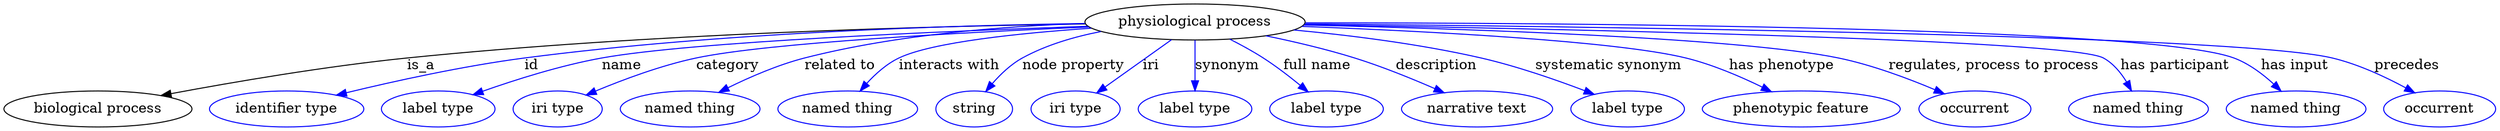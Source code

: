 digraph {
	graph [bb="0,0,2002.7,122"];
	node [label="\N"];
	"physiological process"	 [height=0.5,
		label="physiological process",
		pos="963.2,104",
		width=2.4025];
	"biological process"	 [height=0.5,
		pos="74.205,18",
		width=2.0612];
	"physiological process" -> "biological process"	 [label=is_a,
		lp="347.48,61",
		pos="e,127.93,30.597 876.89,102.35 755.64,99.288 528.15,90.793 335.65,68 267.53,59.934 190.51,44.412 137.81,32.792"];
	id	 [color=blue,
		height=0.5,
		label="identifier type",
		pos="226.2,18",
		width=1.652];
	"physiological process" -> id	 [color=blue,
		label=id,
		lp="435.65,61",
		pos="e,268.54,30.828 876.73,102.55 770.75,99.774 585.93,91.661 429.32,68 377.23,60.132 318.97,45.129 278.25,33.603",
		style=solid];
	name	 [color=blue,
		height=0.5,
		label="label type",
		pos="348.2,18",
		width=1.2425];
	"physiological process" -> name	 [color=blue,
		label=name,
		lp="508.36,61",
		pos="e,378.88,31.186 878.7,100.13 763.75,94.427 564.25,82.806 492.89,68 456.69,60.49 417.11,46.38 388.52,35.059",
		style=solid];
	category	 [color=blue,
		height=0.5,
		label="iri type",
		pos="446.2,18",
		width=0.9834];
	"physiological process" -> category	 [color=blue,
		label=category,
		lp="592.3,61",
		pos="e,471.12,30.819 879.49,99.311 781.42,93.301 625.06,81.971 568.01,68 537.24,60.463 504.08,46.431 480.14,35.146",
		style=solid];
	"related to"	 [color=blue,
		height=0.5,
		label="named thing",
		pos="553.2,18",
		width=1.5019];
	"physiological process" -> "related to"	 [color=blue,
		label="related to",
		lp="681.44,61",
		pos="e,579.33,33.978 881.97,97.666 805.23,91.114 695.91,80.149 654.73,68 631.57,61.167 607.25,49.373 588.22,38.954",
		style=solid];
	"interacts with"	 [color=blue,
		height=0.5,
		label="named thing",
		pos="679.2,18",
		width=1.5019];
	"physiological process" -> "interacts with"	 [color=blue,
		label="interacts with",
		lp="769.11,61",
		pos="e,692.44,35.68 883.64,96.918 827.1,90.911 756.73,81.166 730.39,68 718.59,62.098 707.76,52.483 699.14,43.253",
		style=solid];
	"node property"	 [color=blue,
		height=0.5,
		label=string,
		pos="781.2,18",
		width=0.8403];
	"physiological process" -> "node property"	 [color=blue,
		label="node property",
		lp="866.28,61",
		pos="e,792.58,34.718 892.98,93.446 870.81,88.066 846.94,80.012 827.06,68 816.3,61.498 806.54,51.726 798.82,42.542",
		style=solid];
	iri	 [color=blue,
		height=0.5,
		label="iri type",
		pos="865.2,18",
		width=0.9834];
	"physiological process" -> iri	 [color=blue,
		label=iri,
		lp="926.43,61",
		pos="e,883.18,33.772 942.9,86.181 927.77,72.905 907.01,54.684 890.75,40.419",
		style=solid];
	synonym	 [color=blue,
		height=0.5,
		label="label type",
		pos="963.2,18",
		width=1.2425];
	"physiological process" -> synonym	 [color=blue,
		label=synonym,
		lp="988.87,61",
		pos="e,963.2,36.212 963.2,85.762 963.2,74.36 963.2,59.434 963.2,46.494",
		style=solid];
	"full name"	 [color=blue,
		height=0.5,
		label="label type",
		pos="1070.2,18",
		width=1.2425];
	"physiological process" -> "full name"	 [color=blue,
		label="full name",
		lp="1060.8,61",
		pos="e,1054.1,35.042 991.61,86.844 1000.4,81.172 1009.9,74.613 1018.2,68 1028.1,60.154 1038.2,50.758 1046.9,42.24",
		style=solid];
	description	 [color=blue,
		height=0.5,
		label="narrative text",
		pos="1190.2,18",
		width=1.5834];
	"physiological process" -> description	 [color=blue,
		label=description,
		lp="1153.3,61",
		pos="e,1162.3,33.937 1020.4,90.456 1042.8,84.494 1068.5,76.828 1091.2,68 1112.4,59.76 1135.1,48.487 1153.4,38.73",
		style=solid];
	"systematic synonym"	 [color=blue,
		height=0.5,
		label="label type",
		pos="1310.2,18",
		width=1.2425];
	"physiological process" -> "systematic synonym"	 [color=blue,
		label="systematic synonym",
		lp="1287.2,61",
		pos="e,1281.3,32.069 1041,96.038 1084.7,90.445 1140.1,81.505 1188.2,68 1217.1,59.894 1248.3,46.997 1272,36.332",
		style=solid];
	"has phenotype"	 [color=blue,
		height=0.5,
		label="phenotypic feature",
		pos="1449.2,18",
		width=2.1155];
	"physiological process" -> "has phenotype"	 [color=blue,
		label="has phenotype",
		lp="1423.4,61",
		pos="e,1422,34.889 1047.5,99.717 1143.3,94.213 1293.6,83.483 1348.2,68 1370.9,61.575 1394.5,50.145 1413.2,39.834",
		style=solid];
	"regulates, process to process"	 [color=blue,
		height=0.5,
		label=occurrent,
		pos="1587.2,18",
		width=1.2082];
	"physiological process" -> "regulates, process to process"	 [color=blue,
		label="regulates, process to process",
		lp="1587.9,61",
		pos="e,1559.9,32.362 1048.8,101.22 1171.2,96.682 1390.2,86.284 1467.2,68 1496.3,61.082 1527.5,47.899 1550.8,36.806",
		style=solid];
	"has participant"	 [color=blue,
		height=0.5,
		label="named thing",
		pos="1717.2,18",
		width=1.5019];
	"physiological process" -> "has participant"	 [color=blue,
		label="has participant",
		lp="1732.2,61",
		pos="e,1706.3,35.667 1049.9,103.25 1226.7,101.19 1616.3,93.759 1671.2,68 1682.6,62.65 1692.5,53.069 1700.1,43.716",
		style=solid];
	"has input"	 [color=blue,
		height=0.5,
		label="named thing",
		pos="1843.2,18",
		width=1.5019];
	"physiological process" -> "has input"	 [color=blue,
		label="has input",
		lp="1828.7,61",
		pos="e,1826.5,35.287 1049.8,103.08 1245.5,100.58 1710.3,92.154 1777.2,68 1792.6,62.45 1807.3,51.961 1819,42.017",
		style=solid];
	precedes	 [color=blue,
		height=0.5,
		label=occurrent,
		pos="1959.2,18",
		width=1.2082];
	"physiological process" -> precedes	 [color=blue,
		label=precedes,
		lp="1919.7,61",
		pos="e,1935.4,33.364 1049.5,102.58 1258.7,98.83 1781.4,87.617 1858.2,68 1882.3,61.845 1907.4,49.464 1926.5,38.563",
		style=solid];
}
